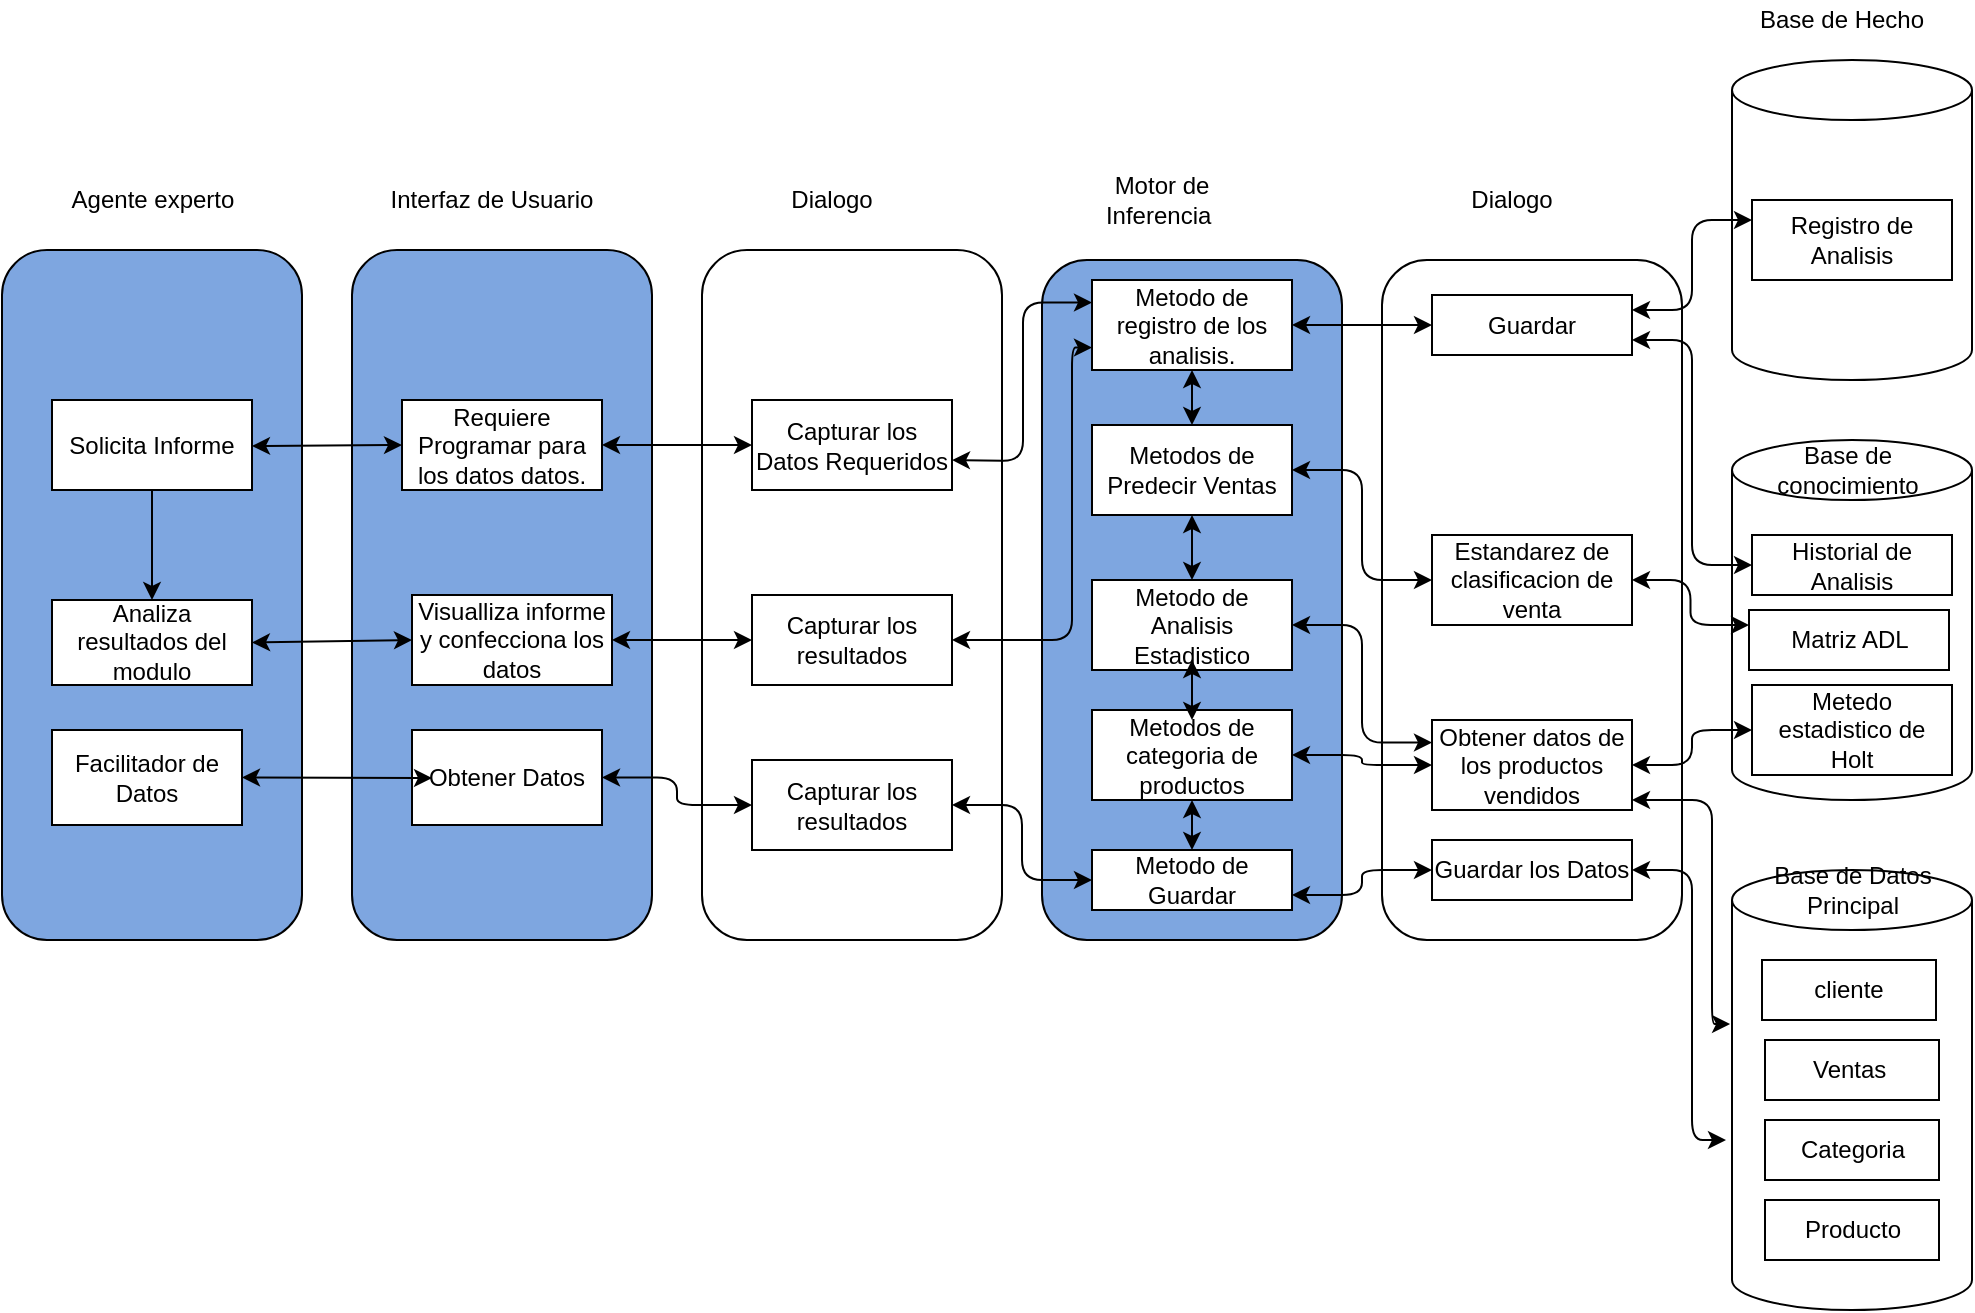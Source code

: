 <mxfile version="15.3.8" type="github">
  <diagram id="9vX4tCrfDb9G4lVlB1nP" name="Page-1">
    <mxGraphModel dx="1958" dy="1560" grid="1" gridSize="10" guides="1" tooltips="1" connect="1" arrows="1" fold="1" page="1" pageScale="1" pageWidth="850" pageHeight="1100" math="0" shadow="0">
      <root>
        <mxCell id="0" />
        <mxCell id="1" parent="0" />
        <mxCell id="EPOQXZZhX6MLrFk2YY44-1" value="" style="shape=cylinder3;whiteSpace=wrap;html=1;boundedLbl=1;backgroundOutline=1;size=15;" parent="1" vertex="1">
          <mxGeometry x="710" y="-20" width="120" height="160" as="geometry" />
        </mxCell>
        <mxCell id="EPOQXZZhX6MLrFk2YY44-4" value="" style="rounded=1;whiteSpace=wrap;html=1;rotation=90;fillColor=#7EA6E0;" parent="1" vertex="1">
          <mxGeometry x="-77.5" y="172.5" width="345" height="150" as="geometry" />
        </mxCell>
        <mxCell id="EPOQXZZhX6MLrFk2YY44-5" value="" style="rounded=1;whiteSpace=wrap;html=1;rotation=90;" parent="1" vertex="1">
          <mxGeometry x="440" y="175" width="340" height="150" as="geometry" />
        </mxCell>
        <mxCell id="EPOQXZZhX6MLrFk2YY44-6" value="" style="rounded=1;whiteSpace=wrap;html=1;rotation=90;fillColor=#7EA6E0;" parent="1" vertex="1">
          <mxGeometry x="270" y="175" width="340" height="150" as="geometry" />
        </mxCell>
        <mxCell id="EPOQXZZhX6MLrFk2YY44-7" value="" style="rounded=1;whiteSpace=wrap;html=1;rotation=90;" parent="1" vertex="1">
          <mxGeometry x="97.5" y="172.5" width="345" height="150" as="geometry" />
        </mxCell>
        <mxCell id="EPOQXZZhX6MLrFk2YY44-8" value="" style="rounded=1;whiteSpace=wrap;html=1;rotation=90;fillColor=#7EA6E0;" parent="1" vertex="1">
          <mxGeometry x="-252.5" y="172.5" width="345" height="150" as="geometry" />
        </mxCell>
        <mxCell id="EPOQXZZhX6MLrFk2YY44-9" value="Agente experto&lt;br&gt;" style="text;html=1;strokeColor=none;fillColor=none;align=center;verticalAlign=middle;whiteSpace=wrap;rounded=0;" parent="1" vertex="1">
          <mxGeometry x="-122.5" y="30" width="85" height="40" as="geometry" />
        </mxCell>
        <mxCell id="EPOQXZZhX6MLrFk2YY44-11" value="Interfaz de Usuario" style="text;html=1;strokeColor=none;fillColor=none;align=center;verticalAlign=middle;whiteSpace=wrap;rounded=0;" parent="1" vertex="1">
          <mxGeometry x="35" y="30" width="110" height="40" as="geometry" />
        </mxCell>
        <mxCell id="EPOQXZZhX6MLrFk2YY44-12" value="Dialogo" style="text;html=1;strokeColor=none;fillColor=none;align=center;verticalAlign=middle;whiteSpace=wrap;rounded=0;" parent="1" vertex="1">
          <mxGeometry x="240" y="40" width="40" height="20" as="geometry" />
        </mxCell>
        <mxCell id="EPOQXZZhX6MLrFk2YY44-13" value="Motor de Inferencia&amp;nbsp;" style="text;html=1;strokeColor=none;fillColor=none;align=center;verticalAlign=middle;whiteSpace=wrap;rounded=0;" parent="1" vertex="1">
          <mxGeometry x="390" y="40" width="70" height="20" as="geometry" />
        </mxCell>
        <mxCell id="EPOQXZZhX6MLrFk2YY44-14" value="Dialogo" style="text;html=1;strokeColor=none;fillColor=none;align=center;verticalAlign=middle;whiteSpace=wrap;rounded=0;" parent="1" vertex="1">
          <mxGeometry x="580" y="40" width="40" height="20" as="geometry" />
        </mxCell>
        <mxCell id="EPOQXZZhX6MLrFk2YY44-15" value="Base de Hecho" style="text;html=1;strokeColor=none;fillColor=none;align=center;verticalAlign=middle;whiteSpace=wrap;rounded=0;" parent="1" vertex="1">
          <mxGeometry x="720" y="-50" width="90" height="20" as="geometry" />
        </mxCell>
        <mxCell id="EPOQXZZhX6MLrFk2YY44-17" value="" style="shape=cylinder3;whiteSpace=wrap;html=1;boundedLbl=1;backgroundOutline=1;size=15;" parent="1" vertex="1">
          <mxGeometry x="710" y="170" width="120" height="180" as="geometry" />
        </mxCell>
        <mxCell id="EPOQXZZhX6MLrFk2YY44-18" value="Base de conocimiento" style="text;html=1;strokeColor=none;fillColor=none;align=center;verticalAlign=middle;whiteSpace=wrap;rounded=0;" parent="1" vertex="1">
          <mxGeometry x="727.5" y="175" width="80" height="20" as="geometry" />
        </mxCell>
        <mxCell id="EPOQXZZhX6MLrFk2YY44-19" value="" style="shape=cylinder3;whiteSpace=wrap;html=1;boundedLbl=1;backgroundOutline=1;size=15;" parent="1" vertex="1">
          <mxGeometry x="710" y="385" width="120" height="220" as="geometry" />
        </mxCell>
        <mxCell id="EPOQXZZhX6MLrFk2YY44-20" value="Base de Datos Principal" style="text;html=1;strokeColor=none;fillColor=none;align=center;verticalAlign=middle;whiteSpace=wrap;rounded=0;" parent="1" vertex="1">
          <mxGeometry x="712.5" y="385" width="115" height="20" as="geometry" />
        </mxCell>
        <mxCell id="EPOQXZZhX6MLrFk2YY44-21" value="Registro de Analisis" style="rounded=0;whiteSpace=wrap;html=1;" parent="1" vertex="1">
          <mxGeometry x="720" y="50" width="100" height="40" as="geometry" />
        </mxCell>
        <mxCell id="EPOQXZZhX6MLrFk2YY44-22" value="Ventas&amp;nbsp;" style="rounded=0;whiteSpace=wrap;html=1;" parent="1" vertex="1">
          <mxGeometry x="726.5" y="470" width="87" height="30" as="geometry" />
        </mxCell>
        <mxCell id="EPOQXZZhX6MLrFk2YY44-23" value="Categoria" style="rounded=0;whiteSpace=wrap;html=1;" parent="1" vertex="1">
          <mxGeometry x="726.5" y="510" width="87" height="30" as="geometry" />
        </mxCell>
        <mxCell id="EPOQXZZhX6MLrFk2YY44-24" value="cliente" style="rounded=0;whiteSpace=wrap;html=1;" parent="1" vertex="1">
          <mxGeometry x="725" y="430" width="87" height="30" as="geometry" />
        </mxCell>
        <mxCell id="EPOQXZZhX6MLrFk2YY44-26" value="Guardar" style="rounded=0;whiteSpace=wrap;html=1;" parent="1" vertex="1">
          <mxGeometry x="560" y="97.5" width="100" height="30" as="geometry" />
        </mxCell>
        <mxCell id="EPOQXZZhX6MLrFk2YY44-27" value="Guardar los Datos" style="rounded=0;whiteSpace=wrap;html=1;" parent="1" vertex="1">
          <mxGeometry x="560" y="370" width="100" height="30" as="geometry" />
        </mxCell>
        <mxCell id="EPOQXZZhX6MLrFk2YY44-29" value="Historial de Analisis" style="rounded=0;whiteSpace=wrap;html=1;" parent="1" vertex="1">
          <mxGeometry x="720" y="217.5" width="100" height="30" as="geometry" />
        </mxCell>
        <mxCell id="EPOQXZZhX6MLrFk2YY44-31" value="" style="endArrow=classic;startArrow=classic;html=1;entryX=0;entryY=0.25;entryDx=0;entryDy=0;exitX=1;exitY=0.25;exitDx=0;exitDy=0;edgeStyle=orthogonalEdgeStyle;" parent="1" source="EPOQXZZhX6MLrFk2YY44-26" target="EPOQXZZhX6MLrFk2YY44-21" edge="1">
          <mxGeometry width="50" height="50" relative="1" as="geometry">
            <mxPoint x="650" y="100" as="sourcePoint" />
            <mxPoint x="700" y="50" as="targetPoint" />
            <Array as="points">
              <mxPoint x="690" y="105" />
              <mxPoint x="690" y="60" />
            </Array>
          </mxGeometry>
        </mxCell>
        <mxCell id="EPOQXZZhX6MLrFk2YY44-32" value="" style="endArrow=classic;startArrow=classic;html=1;entryX=0;entryY=0.5;entryDx=0;entryDy=0;edgeStyle=orthogonalEdgeStyle;exitX=1;exitY=0.75;exitDx=0;exitDy=0;" parent="1" source="EPOQXZZhX6MLrFk2YY44-26" target="EPOQXZZhX6MLrFk2YY44-29" edge="1">
          <mxGeometry width="50" height="50" relative="1" as="geometry">
            <mxPoint x="670" y="170" as="sourcePoint" />
            <mxPoint x="710" y="160" as="targetPoint" />
          </mxGeometry>
        </mxCell>
        <mxCell id="EPOQXZZhX6MLrFk2YY44-33" value="" style="endArrow=classic;startArrow=classic;html=1;edgeStyle=orthogonalEdgeStyle;" parent="1" target="EPOQXZZhX6MLrFk2YY44-27" edge="1">
          <mxGeometry width="50" height="50" relative="1" as="geometry">
            <mxPoint x="707" y="520" as="sourcePoint" />
            <mxPoint x="650" y="500" as="targetPoint" />
            <Array as="points">
              <mxPoint x="707" y="520" />
              <mxPoint x="690" y="520" />
              <mxPoint x="690" y="385" />
            </Array>
          </mxGeometry>
        </mxCell>
        <mxCell id="EPOQXZZhX6MLrFk2YY44-35" value="Metodo de registro de los analisis." style="rounded=0;whiteSpace=wrap;html=1;" parent="1" vertex="1">
          <mxGeometry x="390" y="90" width="100" height="45" as="geometry" />
        </mxCell>
        <mxCell id="EPOQXZZhX6MLrFk2YY44-37" value="Metodos de Predecir Ventas" style="rounded=0;whiteSpace=wrap;html=1;" parent="1" vertex="1">
          <mxGeometry x="390" y="162.5" width="100" height="45" as="geometry" />
        </mxCell>
        <mxCell id="EPOQXZZhX6MLrFk2YY44-39" value="Metodos de categoria de productos" style="rounded=0;whiteSpace=wrap;html=1;" parent="1" vertex="1">
          <mxGeometry x="390" y="305" width="100" height="45" as="geometry" />
        </mxCell>
        <mxCell id="EPOQXZZhX6MLrFk2YY44-41" value="Metodo de Guardar" style="rounded=0;whiteSpace=wrap;html=1;" parent="1" vertex="1">
          <mxGeometry x="390" y="375" width="100" height="30" as="geometry" />
        </mxCell>
        <mxCell id="EPOQXZZhX6MLrFk2YY44-42" value="" style="endArrow=classic;startArrow=classic;html=1;exitX=1;exitY=0.5;exitDx=0;exitDy=0;entryX=0;entryY=0.5;entryDx=0;entryDy=0;edgeStyle=orthogonalEdgeStyle;" parent="1" source="EPOQXZZhX6MLrFk2YY44-35" target="EPOQXZZhX6MLrFk2YY44-26" edge="1">
          <mxGeometry width="50" height="50" relative="1" as="geometry">
            <mxPoint x="500" y="170" as="sourcePoint" />
            <mxPoint x="550" y="120" as="targetPoint" />
          </mxGeometry>
        </mxCell>
        <mxCell id="EPOQXZZhX6MLrFk2YY44-46" value="Capturar los Datos Requeridos" style="rounded=0;whiteSpace=wrap;html=1;" parent="1" vertex="1">
          <mxGeometry x="220" y="150" width="100" height="45" as="geometry" />
        </mxCell>
        <mxCell id="EPOQXZZhX6MLrFk2YY44-47" value="Capturar los resultados" style="rounded=0;whiteSpace=wrap;html=1;" parent="1" vertex="1">
          <mxGeometry x="220" y="247.5" width="100" height="45" as="geometry" />
        </mxCell>
        <mxCell id="EPOQXZZhX6MLrFk2YY44-48" value="" style="endArrow=classic;startArrow=classic;html=1;edgeStyle=orthogonalEdgeStyle;entryX=0;entryY=0.75;entryDx=0;entryDy=0;" parent="1" edge="1" target="EPOQXZZhX6MLrFk2YY44-35">
          <mxGeometry width="50" height="50" relative="1" as="geometry">
            <mxPoint x="320" y="270" as="sourcePoint" />
            <mxPoint x="390" y="160" as="targetPoint" />
            <Array as="points">
              <mxPoint x="380" y="270" />
              <mxPoint x="380" y="124" />
            </Array>
          </mxGeometry>
        </mxCell>
        <mxCell id="EPOQXZZhX6MLrFk2YY44-49" value="" style="endArrow=classic;startArrow=classic;html=1;entryX=0;entryY=0.25;entryDx=0;entryDy=0;edgeStyle=orthogonalEdgeStyle;" parent="1" target="EPOQXZZhX6MLrFk2YY44-35" edge="1">
          <mxGeometry width="50" height="50" relative="1" as="geometry">
            <mxPoint x="320" y="180" as="sourcePoint" />
            <mxPoint x="380" y="150" as="targetPoint" />
          </mxGeometry>
        </mxCell>
        <mxCell id="EPOQXZZhX6MLrFk2YY44-50" value="Visualliza informe y confecciona los datos" style="rounded=0;whiteSpace=wrap;html=1;fillColor=#FFFFFF;" parent="1" vertex="1">
          <mxGeometry x="50" y="247.5" width="100" height="45" as="geometry" />
        </mxCell>
        <mxCell id="EPOQXZZhX6MLrFk2YY44-51" value="Requiere Programar para los datos datos." style="rounded=0;whiteSpace=wrap;html=1;fillColor=#FFFFFF;" parent="1" vertex="1">
          <mxGeometry x="45" y="150" width="100" height="45" as="geometry" />
        </mxCell>
        <mxCell id="EPOQXZZhX6MLrFk2YY44-52" value="" style="endArrow=classic;startArrow=classic;html=1;entryX=0;entryY=0.5;entryDx=0;entryDy=0;exitX=1;exitY=0.5;exitDx=0;exitDy=0;" parent="1" source="EPOQXZZhX6MLrFk2YY44-51" target="EPOQXZZhX6MLrFk2YY44-46" edge="1">
          <mxGeometry width="50" height="50" relative="1" as="geometry">
            <mxPoint x="160" y="210" as="sourcePoint" />
            <mxPoint x="210" y="160" as="targetPoint" />
          </mxGeometry>
        </mxCell>
        <mxCell id="EPOQXZZhX6MLrFk2YY44-53" value="" style="endArrow=classic;startArrow=classic;html=1;entryX=0;entryY=0.5;entryDx=0;entryDy=0;exitX=1;exitY=0.5;exitDx=0;exitDy=0;" parent="1" source="EPOQXZZhX6MLrFk2YY44-50" target="EPOQXZZhX6MLrFk2YY44-47" edge="1">
          <mxGeometry width="50" height="50" relative="1" as="geometry">
            <mxPoint x="160" y="300" as="sourcePoint" />
            <mxPoint x="210" y="250" as="targetPoint" />
          </mxGeometry>
        </mxCell>
        <mxCell id="EPOQXZZhX6MLrFk2YY44-58" style="edgeStyle=orthogonalEdgeStyle;rounded=0;orthogonalLoop=1;jettySize=auto;html=1;" parent="1" source="EPOQXZZhX6MLrFk2YY44-54" target="EPOQXZZhX6MLrFk2YY44-55" edge="1">
          <mxGeometry relative="1" as="geometry" />
        </mxCell>
        <mxCell id="EPOQXZZhX6MLrFk2YY44-54" value="Solicita Informe" style="rounded=0;whiteSpace=wrap;html=1;fillColor=#FFFFFF;" parent="1" vertex="1">
          <mxGeometry x="-130" y="150" width="100" height="45" as="geometry" />
        </mxCell>
        <mxCell id="EPOQXZZhX6MLrFk2YY44-55" value="Analiza resultados del modulo" style="rounded=0;whiteSpace=wrap;html=1;fillColor=#FFFFFF;" parent="1" vertex="1">
          <mxGeometry x="-130" y="250" width="100" height="42.5" as="geometry" />
        </mxCell>
        <mxCell id="EPOQXZZhX6MLrFk2YY44-62" value="" style="endArrow=classic;startArrow=classic;html=1;entryX=0;entryY=0.5;entryDx=0;entryDy=0;" parent="1" target="EPOQXZZhX6MLrFk2YY44-51" edge="1">
          <mxGeometry width="50" height="50" relative="1" as="geometry">
            <mxPoint x="-30" y="173" as="sourcePoint" />
            <mxPoint x="40" y="170" as="targetPoint" />
          </mxGeometry>
        </mxCell>
        <mxCell id="EPOQXZZhX6MLrFk2YY44-63" value="" style="endArrow=classic;startArrow=classic;html=1;exitX=1;exitY=0.5;exitDx=0;exitDy=0;entryX=0;entryY=0.5;entryDx=0;entryDy=0;" parent="1" source="EPOQXZZhX6MLrFk2YY44-55" target="EPOQXZZhX6MLrFk2YY44-50" edge="1">
          <mxGeometry width="50" height="50" relative="1" as="geometry">
            <mxPoint x="-10" y="300" as="sourcePoint" />
            <mxPoint x="40" y="250" as="targetPoint" />
          </mxGeometry>
        </mxCell>
        <mxCell id="PUuipZCuFJtjNG1w0-sb-1" value="Metodo de Analisis Estadistico" style="rounded=0;whiteSpace=wrap;html=1;" vertex="1" parent="1">
          <mxGeometry x="390" y="240" width="100" height="45" as="geometry" />
        </mxCell>
        <mxCell id="PUuipZCuFJtjNG1w0-sb-3" value="Producto" style="rounded=0;whiteSpace=wrap;html=1;" vertex="1" parent="1">
          <mxGeometry x="726.5" y="550" width="87" height="30" as="geometry" />
        </mxCell>
        <mxCell id="PUuipZCuFJtjNG1w0-sb-4" value="Facilitador de Datos" style="rounded=0;whiteSpace=wrap;html=1;" vertex="1" parent="1">
          <mxGeometry x="-130" y="315" width="95" height="47.5" as="geometry" />
        </mxCell>
        <mxCell id="PUuipZCuFJtjNG1w0-sb-5" value="Obtener Datos" style="rounded=0;whiteSpace=wrap;html=1;" vertex="1" parent="1">
          <mxGeometry x="50" y="315" width="95" height="47.5" as="geometry" />
        </mxCell>
        <mxCell id="PUuipZCuFJtjNG1w0-sb-6" value="" style="endArrow=classic;startArrow=classic;html=1;exitX=1;exitY=0.5;exitDx=0;exitDy=0;" edge="1" parent="1" source="PUuipZCuFJtjNG1w0-sb-4">
          <mxGeometry width="50" height="50" relative="1" as="geometry">
            <mxPoint x="-10" y="370" as="sourcePoint" />
            <mxPoint x="60" y="339" as="targetPoint" />
          </mxGeometry>
        </mxCell>
        <mxCell id="PUuipZCuFJtjNG1w0-sb-8" value="Capturar los resultados" style="rounded=0;whiteSpace=wrap;html=1;" vertex="1" parent="1">
          <mxGeometry x="220" y="330" width="100" height="45" as="geometry" />
        </mxCell>
        <mxCell id="PUuipZCuFJtjNG1w0-sb-9" value="" style="endArrow=classic;startArrow=classic;html=1;exitX=1;exitY=0.5;exitDx=0;exitDy=0;entryX=0;entryY=0.5;entryDx=0;entryDy=0;edgeStyle=orthogonalEdgeStyle;" edge="1" parent="1" source="PUuipZCuFJtjNG1w0-sb-5" target="PUuipZCuFJtjNG1w0-sb-8">
          <mxGeometry width="50" height="50" relative="1" as="geometry">
            <mxPoint x="160" y="370" as="sourcePoint" />
            <mxPoint x="210" y="320" as="targetPoint" />
          </mxGeometry>
        </mxCell>
        <mxCell id="PUuipZCuFJtjNG1w0-sb-10" value="" style="endArrow=classic;startArrow=classic;html=1;exitX=1;exitY=0.5;exitDx=0;exitDy=0;edgeStyle=orthogonalEdgeStyle;entryX=0;entryY=0.5;entryDx=0;entryDy=0;" edge="1" parent="1" source="PUuipZCuFJtjNG1w0-sb-8" target="EPOQXZZhX6MLrFk2YY44-41">
          <mxGeometry width="50" height="50" relative="1" as="geometry">
            <mxPoint x="340" y="390" as="sourcePoint" />
            <mxPoint x="390" y="360" as="targetPoint" />
          </mxGeometry>
        </mxCell>
        <mxCell id="PUuipZCuFJtjNG1w0-sb-11" value="" style="endArrow=classic;startArrow=classic;html=1;exitX=1;exitY=0.75;exitDx=0;exitDy=0;entryX=0;entryY=0.5;entryDx=0;entryDy=0;edgeStyle=orthogonalEdgeStyle;" edge="1" parent="1" source="EPOQXZZhX6MLrFk2YY44-41" target="EPOQXZZhX6MLrFk2YY44-27">
          <mxGeometry width="50" height="50" relative="1" as="geometry">
            <mxPoint x="470" y="420" as="sourcePoint" />
            <mxPoint x="520" y="370" as="targetPoint" />
          </mxGeometry>
        </mxCell>
        <mxCell id="PUuipZCuFJtjNG1w0-sb-12" value="Metedo estadistico de Holt" style="rounded=0;whiteSpace=wrap;html=1;" vertex="1" parent="1">
          <mxGeometry x="720" y="292.5" width="100" height="45" as="geometry" />
        </mxCell>
        <mxCell id="PUuipZCuFJtjNG1w0-sb-13" value="Obtener datos de los productos vendidos" style="rounded=0;whiteSpace=wrap;html=1;" vertex="1" parent="1">
          <mxGeometry x="560" y="310" width="100" height="45" as="geometry" />
        </mxCell>
        <mxCell id="PUuipZCuFJtjNG1w0-sb-14" value="" style="endArrow=classic;startArrow=classic;html=1;edgeStyle=orthogonalEdgeStyle;entryX=-0.008;entryY=0.35;entryDx=0;entryDy=0;entryPerimeter=0;" edge="1" parent="1" target="EPOQXZZhX6MLrFk2YY44-19">
          <mxGeometry width="50" height="50" relative="1" as="geometry">
            <mxPoint x="660" y="350" as="sourcePoint" />
            <mxPoint x="700" y="480" as="targetPoint" />
            <Array as="points">
              <mxPoint x="660" y="350" />
              <mxPoint x="700" y="350" />
              <mxPoint x="700" y="462" />
            </Array>
          </mxGeometry>
        </mxCell>
        <mxCell id="PUuipZCuFJtjNG1w0-sb-15" value="" style="endArrow=classic;startArrow=classic;html=1;exitX=1;exitY=0.5;exitDx=0;exitDy=0;entryX=0;entryY=0.5;entryDx=0;entryDy=0;edgeStyle=orthogonalEdgeStyle;" edge="1" parent="1" source="PUuipZCuFJtjNG1w0-sb-13" target="PUuipZCuFJtjNG1w0-sb-12">
          <mxGeometry width="50" height="50" relative="1" as="geometry">
            <mxPoint x="680" y="340" as="sourcePoint" />
            <mxPoint x="730" y="290" as="targetPoint" />
          </mxGeometry>
        </mxCell>
        <mxCell id="PUuipZCuFJtjNG1w0-sb-16" value="" style="endArrow=classic;startArrow=classic;html=1;entryX=0;entryY=0.5;entryDx=0;entryDy=0;exitX=1;exitY=0.5;exitDx=0;exitDy=0;edgeStyle=orthogonalEdgeStyle;" edge="1" parent="1" source="EPOQXZZhX6MLrFk2YY44-39" target="PUuipZCuFJtjNG1w0-sb-13">
          <mxGeometry width="50" height="50" relative="1" as="geometry">
            <mxPoint x="510" y="360" as="sourcePoint" />
            <mxPoint x="560" y="310" as="targetPoint" />
          </mxGeometry>
        </mxCell>
        <mxCell id="PUuipZCuFJtjNG1w0-sb-17" value="" style="endArrow=classic;startArrow=classic;html=1;exitX=0;exitY=0.25;exitDx=0;exitDy=0;entryX=1;entryY=0.5;entryDx=0;entryDy=0;edgeStyle=orthogonalEdgeStyle;" edge="1" parent="1" source="PUuipZCuFJtjNG1w0-sb-13" target="PUuipZCuFJtjNG1w0-sb-1">
          <mxGeometry width="50" height="50" relative="1" as="geometry">
            <mxPoint x="369.289" y="300" as="sourcePoint" />
            <mxPoint x="369.289" y="250" as="targetPoint" />
          </mxGeometry>
        </mxCell>
        <mxCell id="PUuipZCuFJtjNG1w0-sb-18" value="Matriz ADL" style="rounded=0;whiteSpace=wrap;html=1;" vertex="1" parent="1">
          <mxGeometry x="718.5" y="255" width="100" height="30" as="geometry" />
        </mxCell>
        <mxCell id="PUuipZCuFJtjNG1w0-sb-21" value="" style="endArrow=classic;startArrow=classic;html=1;exitX=0.5;exitY=0;exitDx=0;exitDy=0;entryX=0.5;entryY=1;entryDx=0;entryDy=0;" edge="1" parent="1" source="EPOQXZZhX6MLrFk2YY44-37" target="EPOQXZZhX6MLrFk2YY44-35">
          <mxGeometry width="50" height="50" relative="1" as="geometry">
            <mxPoint x="420" y="180" as="sourcePoint" />
            <mxPoint x="470" y="130" as="targetPoint" />
          </mxGeometry>
        </mxCell>
        <mxCell id="PUuipZCuFJtjNG1w0-sb-22" value="" style="endArrow=classic;startArrow=classic;html=1;exitX=0.5;exitY=0;exitDx=0;exitDy=0;entryX=0.5;entryY=1;entryDx=0;entryDy=0;" edge="1" parent="1" source="PUuipZCuFJtjNG1w0-sb-1" target="EPOQXZZhX6MLrFk2YY44-37">
          <mxGeometry width="50" height="50" relative="1" as="geometry">
            <mxPoint x="450" y="172.5" as="sourcePoint" />
            <mxPoint x="450" y="145" as="targetPoint" />
          </mxGeometry>
        </mxCell>
        <mxCell id="PUuipZCuFJtjNG1w0-sb-23" value="" style="endArrow=classic;startArrow=classic;html=1;" edge="1" parent="1">
          <mxGeometry width="50" height="50" relative="1" as="geometry">
            <mxPoint x="440" y="310" as="sourcePoint" />
            <mxPoint x="440" y="280" as="targetPoint" />
          </mxGeometry>
        </mxCell>
        <mxCell id="PUuipZCuFJtjNG1w0-sb-24" value="" style="endArrow=classic;startArrow=classic;html=1;exitX=0.5;exitY=0;exitDx=0;exitDy=0;entryX=0.5;entryY=1;entryDx=0;entryDy=0;" edge="1" parent="1" source="EPOQXZZhX6MLrFk2YY44-41" target="EPOQXZZhX6MLrFk2YY44-39">
          <mxGeometry width="50" height="50" relative="1" as="geometry">
            <mxPoint x="450" y="320" as="sourcePoint" />
            <mxPoint x="450" y="290" as="targetPoint" />
          </mxGeometry>
        </mxCell>
        <mxCell id="PUuipZCuFJtjNG1w0-sb-25" value="Estandarez de clasificacion de venta" style="rounded=0;whiteSpace=wrap;html=1;" vertex="1" parent="1">
          <mxGeometry x="560" y="217.5" width="100" height="45" as="geometry" />
        </mxCell>
        <mxCell id="PUuipZCuFJtjNG1w0-sb-26" value="" style="endArrow=classic;startArrow=classic;html=1;exitX=1;exitY=0.5;exitDx=0;exitDy=0;entryX=0;entryY=0.5;entryDx=0;entryDy=0;edgeStyle=orthogonalEdgeStyle;" edge="1" parent="1" source="EPOQXZZhX6MLrFk2YY44-37" target="PUuipZCuFJtjNG1w0-sb-25">
          <mxGeometry width="50" height="50" relative="1" as="geometry">
            <mxPoint x="510" y="220" as="sourcePoint" />
            <mxPoint x="560" y="170" as="targetPoint" />
          </mxGeometry>
        </mxCell>
        <mxCell id="PUuipZCuFJtjNG1w0-sb-27" value="" style="endArrow=classic;startArrow=classic;html=1;entryX=0;entryY=0.25;entryDx=0;entryDy=0;exitX=1;exitY=0.5;exitDx=0;exitDy=0;edgeStyle=orthogonalEdgeStyle;" edge="1" parent="1" source="PUuipZCuFJtjNG1w0-sb-25" target="PUuipZCuFJtjNG1w0-sb-18">
          <mxGeometry width="50" height="50" relative="1" as="geometry">
            <mxPoint x="660" y="290" as="sourcePoint" />
            <mxPoint x="730.711" y="240" as="targetPoint" />
          </mxGeometry>
        </mxCell>
      </root>
    </mxGraphModel>
  </diagram>
</mxfile>
